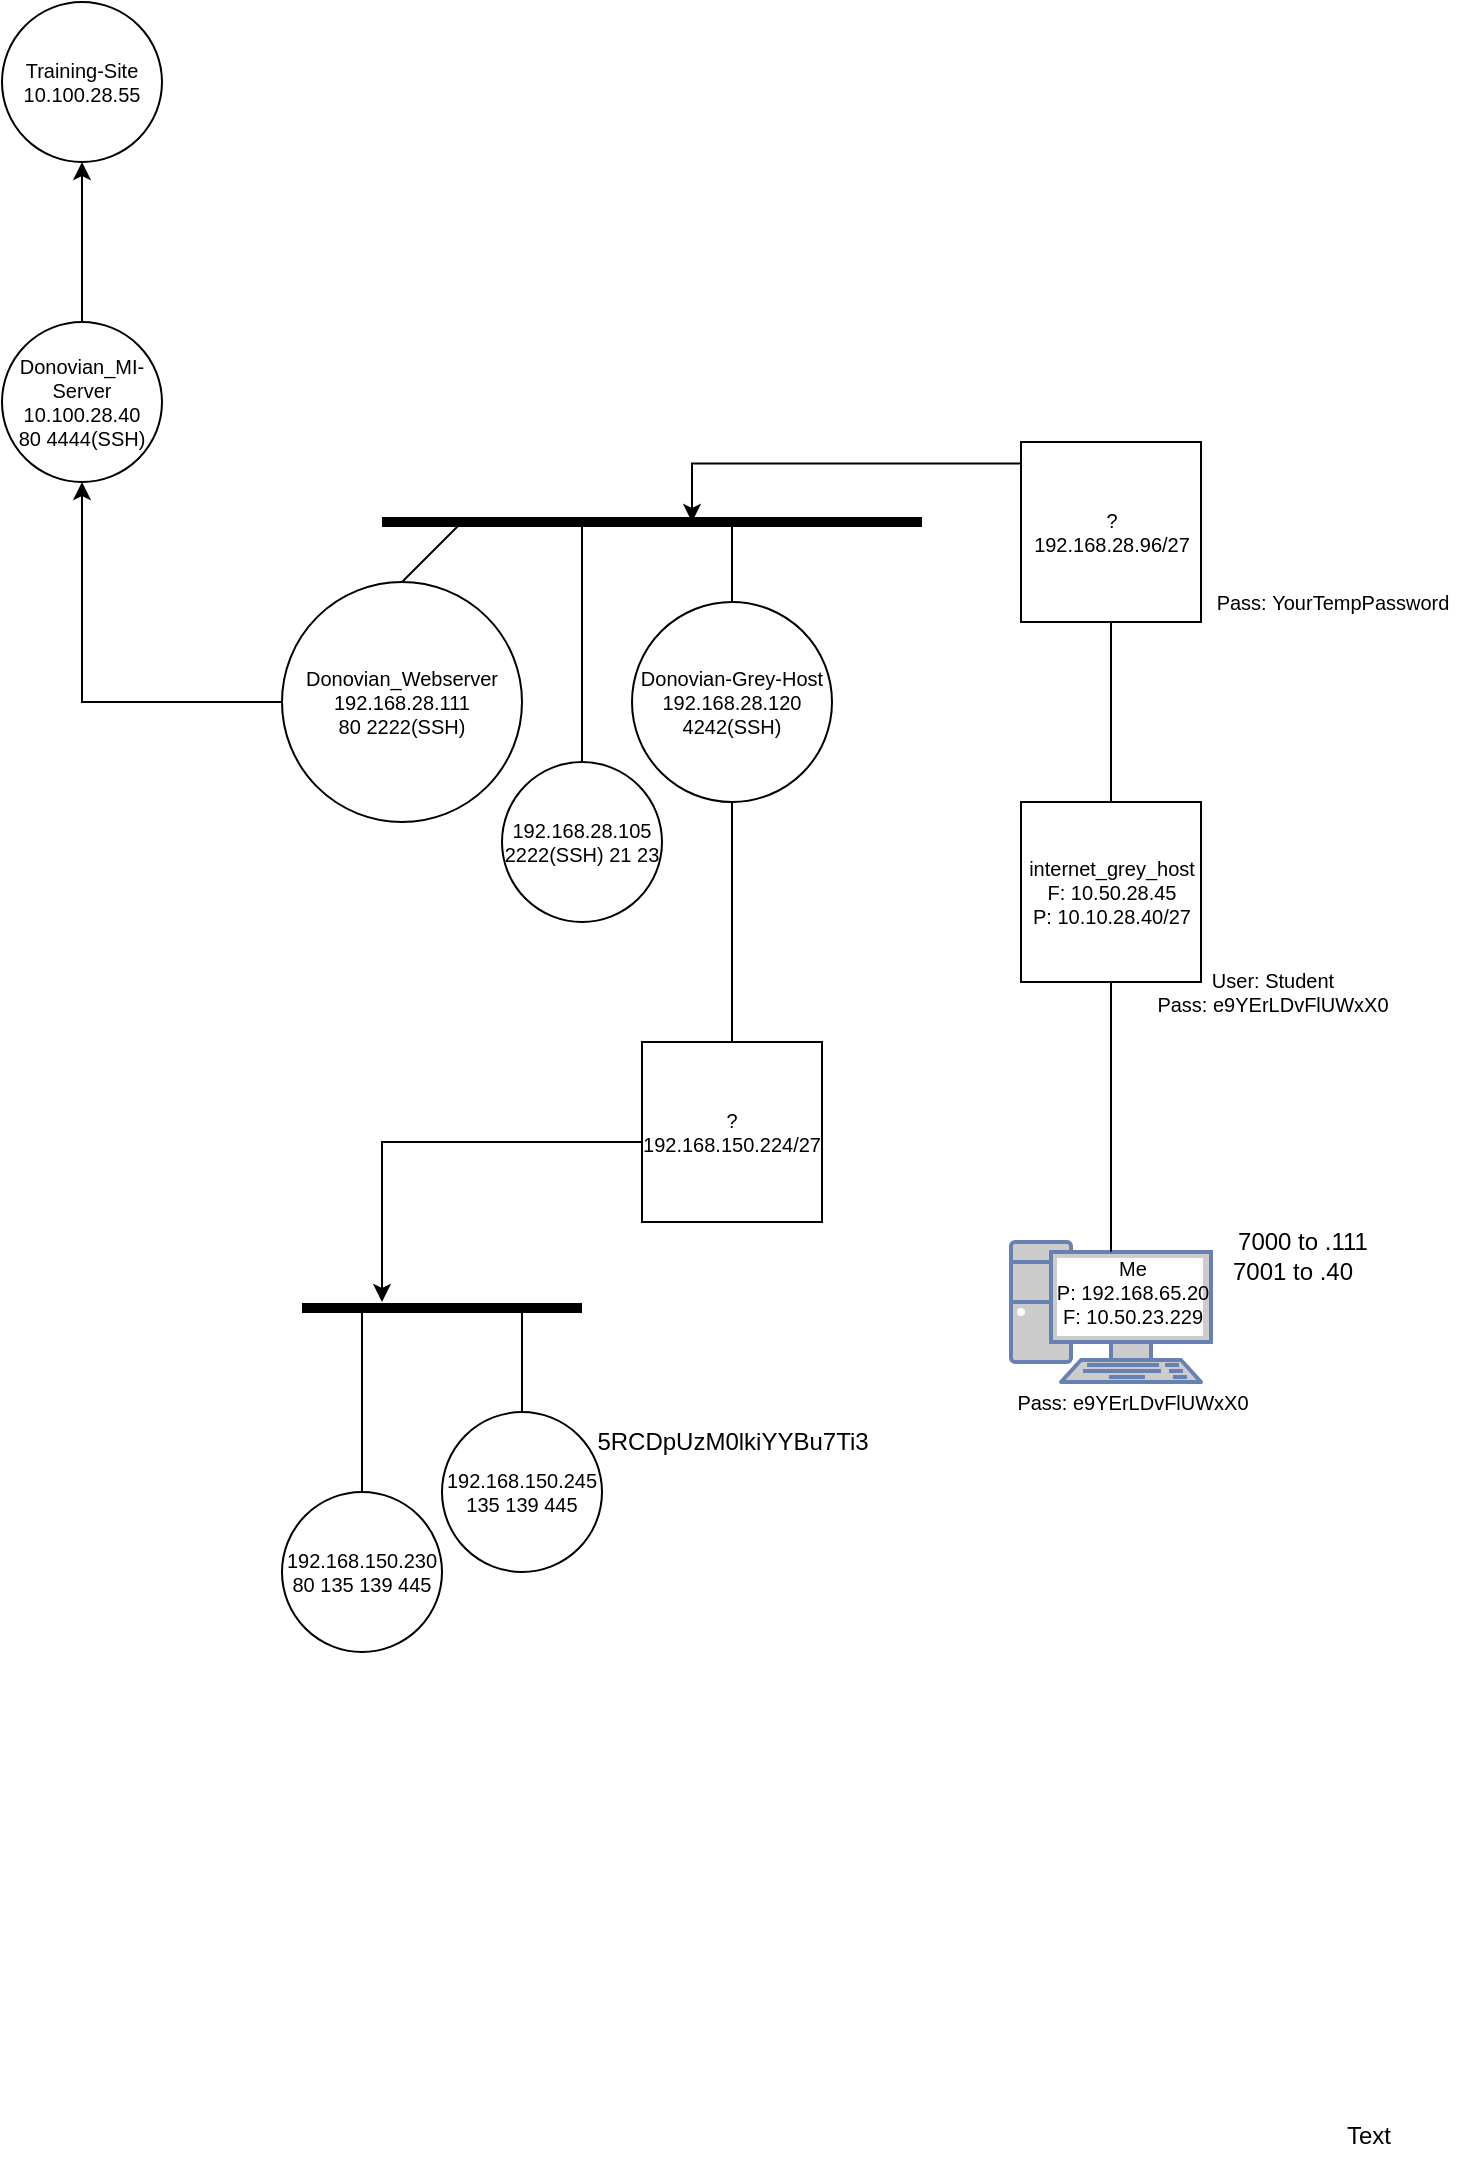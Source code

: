 <mxfile version="12.3.2" type="device" pages="1"><diagram id="jcRdSCBYMuqZSOngHYn1" name="SecurityFlags"><mxGraphModel dx="822" dy="1694" grid="1" gridSize="10" guides="1" tooltips="1" connect="1" arrows="1" fold="1" page="1" pageScale="1" pageWidth="850" pageHeight="1100" math="0" shadow="0"><root><object label="" id="0"><mxCell/></object><mxCell id="1" parent="0"/><mxCell id="9bgE536AI0lczTI6GRXN-1" value="" style="edgeStyle=orthogonalEdgeStyle;rounded=0;orthogonalLoop=1;jettySize=auto;html=1;strokeWidth=1;fontSize=10;exitX=0.007;exitY=0.12;exitDx=0;exitDy=0;exitPerimeter=0;" parent="1" source="9bgE536AI0lczTI6GRXN-21" edge="1"><mxGeometry relative="1" as="geometry"><mxPoint x="564.5" y="440" as="sourcePoint"/><mxPoint x="405" y="470" as="targetPoint"/><Array as="points"><mxPoint x="405" y="441"/></Array></mxGeometry></mxCell><mxCell id="9bgE536AI0lczTI6GRXN-2" value="internet_grey_host&lt;br&gt;F: 10.50.28.45&lt;br&gt;P:&amp;nbsp;10.10.28.40/27" style="whiteSpace=wrap;html=1;aspect=fixed;fontSize=10;" parent="1" vertex="1"><mxGeometry x="569.5" y="610" width="90" height="90" as="geometry"/></mxCell><mxCell id="9bgE536AI0lczTI6GRXN-3" value="" style="fontColor=#0066CC;verticalAlign=top;verticalLabelPosition=bottom;labelPosition=center;align=center;html=1;outlineConnect=0;fillColor=#CCCCCC;strokeColor=#6881B3;gradientColor=none;gradientDirection=north;strokeWidth=2;shape=mxgraph.networks.pc;fontSize=10;" parent="1" vertex="1"><mxGeometry x="564.5" y="830" width="100" height="70" as="geometry"/></mxCell><mxCell id="9bgE536AI0lczTI6GRXN-4" value="Me&lt;br style=&quot;font-size: 10px;&quot;&gt;&lt;span style=&quot;font-size: 10px;&quot;&gt;P: 192.168.65.20&lt;br style=&quot;font-size: 10px;&quot;&gt;&lt;/span&gt;&lt;span style=&quot;font-size: 10px;&quot;&gt;F: 10.50.23.229&lt;/span&gt;&lt;span style=&quot;font-size: 10px;&quot;&gt;&lt;br style=&quot;font-size: 10px;&quot;&gt;&lt;/span&gt;" style="text;html=1;align=center;verticalAlign=middle;resizable=0;points=[];;autosize=1;fontSize=10;" parent="1" vertex="1"><mxGeometry x="579.5" y="835" width="90" height="40" as="geometry"/></mxCell><mxCell id="9bgE536AI0lczTI6GRXN-5" value="User: Student&lt;br&gt;Pass:&amp;nbsp;e9YErLDvFlUWxX0" style="text;html=1;align=center;verticalAlign=middle;resizable=0;points=[];;autosize=1;fontSize=10;" parent="1" vertex="1"><mxGeometry x="630" y="690" width="130" height="30" as="geometry"/></mxCell><mxCell id="9bgE536AI0lczTI6GRXN-6" value="Pass:&amp;nbsp;e9YErLDvFlUWxX0" style="text;html=1;align=center;verticalAlign=middle;resizable=0;points=[];;autosize=1;fontSize=10;" parent="1" vertex="1"><mxGeometry x="559.5" y="900" width="130" height="20" as="geometry"/></mxCell><mxCell id="9bgE536AI0lczTI6GRXN-9" value="" style="endArrow=none;html=1;fontSize=10;strokeWidth=5;" parent="1" edge="1"><mxGeometry width="50" height="50" relative="1" as="geometry"><mxPoint x="250" y="470" as="sourcePoint"/><mxPoint x="520" y="470" as="targetPoint"/></mxGeometry></mxCell><mxCell id="9bgE536AI0lczTI6GRXN-10" value="" style="endArrow=none;html=1;strokeWidth=1;fontSize=10;exitX=0.5;exitY=0;exitDx=0;exitDy=0;" parent="1" source="9bgE536AI0lczTI6GRXN-11" edge="1"><mxGeometry width="50" height="50" relative="1" as="geometry"><mxPoint x="350" y="530" as="sourcePoint"/><mxPoint x="350" y="470" as="targetPoint"/><Array as="points"><mxPoint x="350" y="500"/></Array></mxGeometry></mxCell><mxCell id="9bgE536AI0lczTI6GRXN-11" value="192.168.28.105&lt;br&gt;2222(SSH) 21 23" style="ellipse;whiteSpace=wrap;html=1;aspect=fixed;fontSize=10;" parent="1" vertex="1"><mxGeometry x="310" y="590" width="80" height="80" as="geometry"/></mxCell><mxCell id="9bgE536AI0lczTI6GRXN-16" value="" style="endArrow=none;html=1;strokeWidth=1;fontSize=10;exitX=0.5;exitY=0;exitDx=0;exitDy=0;" parent="1" source="9bgE536AI0lczTI6GRXN-17" edge="1"><mxGeometry width="50" height="50" relative="1" as="geometry"><mxPoint x="290" y="530" as="sourcePoint"/><mxPoint x="290" y="470" as="targetPoint"/><Array as="points"/></mxGeometry></mxCell><mxCell id="GSYwkn4Z1IZTVznkwaW5-6" value="" style="edgeStyle=orthogonalEdgeStyle;rounded=0;orthogonalLoop=1;jettySize=auto;html=1;" parent="1" source="9bgE536AI0lczTI6GRXN-17" target="GSYwkn4Z1IZTVznkwaW5-5" edge="1"><mxGeometry relative="1" as="geometry"/></mxCell><mxCell id="9bgE536AI0lczTI6GRXN-17" value="Donovian_Webserver&lt;br&gt;192.168.28.111&lt;br&gt;80 2222(SSH)" style="ellipse;whiteSpace=wrap;html=1;aspect=fixed;fontSize=10;" parent="1" vertex="1"><mxGeometry x="200" y="500" width="120" height="120" as="geometry"/></mxCell><mxCell id="GSYwkn4Z1IZTVznkwaW5-8" value="" style="edgeStyle=orthogonalEdgeStyle;rounded=0;orthogonalLoop=1;jettySize=auto;html=1;" parent="1" source="GSYwkn4Z1IZTVznkwaW5-5" target="GSYwkn4Z1IZTVznkwaW5-7" edge="1"><mxGeometry relative="1" as="geometry"/></mxCell><mxCell id="GSYwkn4Z1IZTVznkwaW5-5" value="Donovian_MI-Server&lt;br&gt;10.100.28.40&lt;br&gt;80 4444(SSH)" style="ellipse;whiteSpace=wrap;html=1;aspect=fixed;fontSize=10;" parent="1" vertex="1"><mxGeometry x="60" y="370" width="80" height="80" as="geometry"/></mxCell><mxCell id="GSYwkn4Z1IZTVznkwaW5-7" value="Training-Site&lt;br&gt;10.100.28.55&lt;br&gt;" style="ellipse;whiteSpace=wrap;html=1;aspect=fixed;fontSize=10;" parent="1" vertex="1"><mxGeometry x="60" y="210" width="80" height="80" as="geometry"/></mxCell><mxCell id="9bgE536AI0lczTI6GRXN-20" value="" style="endArrow=none;html=1;strokeWidth=1;fontSize=10;exitX=0.5;exitY=0;exitDx=0;exitDy=0;entryX=0.5;entryY=1;entryDx=0;entryDy=0;" parent="1" source="9bgE536AI0lczTI6GRXN-2" target="9bgE536AI0lczTI6GRXN-21" edge="1"><mxGeometry width="50" height="50" relative="1" as="geometry"><mxPoint x="599.5" y="570" as="sourcePoint"/><mxPoint x="615" y="530" as="targetPoint"/></mxGeometry></mxCell><mxCell id="9bgE536AI0lczTI6GRXN-21" value="?&lt;br&gt;192.168.28.96/27&lt;br&gt;" style="whiteSpace=wrap;html=1;aspect=fixed;fontSize=10;" parent="1" vertex="1"><mxGeometry x="569.5" y="430" width="90" height="90" as="geometry"/></mxCell><mxCell id="9bgE536AI0lczTI6GRXN-22" value="" style="endArrow=none;html=1;strokeWidth=1;fontSize=10;exitX=0.5;exitY=0;exitDx=0;exitDy=0;" parent="1" source="9bgE536AI0lczTI6GRXN-24" edge="1"><mxGeometry width="50" height="50" relative="1" as="geometry"><mxPoint x="425" y="530" as="sourcePoint"/><mxPoint x="425.0" y="470" as="targetPoint"/><Array as="points"><mxPoint x="425" y="500"/></Array></mxGeometry></mxCell><mxCell id="9bgE536AI0lczTI6GRXN-23" value="" style="edgeStyle=orthogonalEdgeStyle;rounded=0;orthogonalLoop=1;jettySize=auto;html=1;strokeWidth=1;fontSize=10;exitX=0.5;exitY=1;exitDx=0;exitDy=0;" parent="1" source="9bgE536AI0lczTI6GRXN-24" edge="1"><mxGeometry relative="1" as="geometry"><mxPoint x="425" y="754" as="targetPoint"/><Array as="points"><mxPoint x="425" y="754"/></Array><mxPoint x="500" y="640" as="sourcePoint"/></mxGeometry></mxCell><mxCell id="9bgE536AI0lczTI6GRXN-24" value="Donovian-Grey-Host&lt;br&gt;192.168.28.120&lt;br&gt;4242(SSH)" style="ellipse;whiteSpace=wrap;html=1;aspect=fixed;fontSize=10;" parent="1" vertex="1"><mxGeometry x="375" y="510" width="100" height="100" as="geometry"/></mxCell><mxCell id="9bgE536AI0lczTI6GRXN-31" value="Pass:&amp;nbsp;YourTempPassword" style="text;html=1;align=center;verticalAlign=middle;resizable=0;points=[];;autosize=1;fontSize=10;" parent="1" vertex="1"><mxGeometry x="660" y="500" width="130" height="20" as="geometry"/></mxCell><mxCell id="9bgE536AI0lczTI6GRXN-33" value="" style="edgeStyle=orthogonalEdgeStyle;rounded=0;orthogonalLoop=1;jettySize=auto;html=1;strokeWidth=1;fontSize=10;" parent="1" source="9bgE536AI0lczTI6GRXN-34" edge="1"><mxGeometry relative="1" as="geometry"><mxPoint x="250" y="860" as="targetPoint"/><Array as="points"><mxPoint x="250" y="780"/><mxPoint x="250" y="860"/></Array></mxGeometry></mxCell><mxCell id="9bgE536AI0lczTI6GRXN-34" value="?&lt;br&gt;192.168.150.224/27" style="whiteSpace=wrap;html=1;aspect=fixed;fontSize=10;" parent="1" vertex="1"><mxGeometry x="380" y="730" width="90" height="90" as="geometry"/></mxCell><mxCell id="9bgE536AI0lczTI6GRXN-35" value="" style="endArrow=none;html=1;fontSize=10;strokeWidth=5;" parent="1" edge="1"><mxGeometry width="50" height="50" relative="1" as="geometry"><mxPoint x="210" y="863" as="sourcePoint"/><mxPoint x="350" y="863" as="targetPoint"/></mxGeometry></mxCell><mxCell id="9bgE536AI0lczTI6GRXN-40" value="" style="endArrow=none;html=1;strokeWidth=1;fontSize=10;exitX=0.5;exitY=0;exitDx=0;exitDy=0;" parent="1" source="9bgE536AI0lczTI6GRXN-41" edge="1"><mxGeometry width="50" height="50" relative="1" as="geometry"><mxPoint x="240" y="925" as="sourcePoint"/><mxPoint x="240" y="865" as="targetPoint"/><Array as="points"><mxPoint x="240" y="895"/></Array></mxGeometry></mxCell><mxCell id="9bgE536AI0lczTI6GRXN-41" value="192.168.150.230&lt;br&gt;80 135 139 445" style="ellipse;whiteSpace=wrap;html=1;aspect=fixed;fontSize=10;" parent="1" vertex="1"><mxGeometry x="200" y="955" width="80" height="80" as="geometry"/></mxCell><mxCell id="9bgE536AI0lczTI6GRXN-42" value="" style="endArrow=none;html=1;strokeWidth=1;fontSize=10;exitX=0.5;exitY=0;exitDx=0;exitDy=0;" parent="1" source="9bgE536AI0lczTI6GRXN-43" edge="1"><mxGeometry width="50" height="50" relative="1" as="geometry"><mxPoint x="320" y="925" as="sourcePoint"/><mxPoint x="320" y="865" as="targetPoint"/><Array as="points"><mxPoint x="320" y="895"/></Array></mxGeometry></mxCell><mxCell id="9bgE536AI0lczTI6GRXN-43" value="192.168.150.245&lt;br&gt;135 139 445" style="ellipse;whiteSpace=wrap;html=1;aspect=fixed;fontSize=10;" parent="1" vertex="1"><mxGeometry x="280" y="915" width="80" height="80" as="geometry"/></mxCell><mxCell id="9bgE536AI0lczTI6GRXN-48" value="5RCDpUzM0lkiYYBu7Ti3" style="text;html=1;align=center;verticalAlign=middle;resizable=0;points=[];autosize=1;" parent="1" vertex="1"><mxGeometry x="350" y="920" width="150" height="20" as="geometry"/></mxCell><mxCell id="GSYwkn4Z1IZTVznkwaW5-4" value="" style="endArrow=none;html=1;entryX=0.5;entryY=0.07;entryDx=0;entryDy=0;entryPerimeter=0;exitX=0.5;exitY=1;exitDx=0;exitDy=0;" parent="1" source="9bgE536AI0lczTI6GRXN-2" target="9bgE536AI0lczTI6GRXN-3" edge="1"><mxGeometry width="50" height="50" relative="1" as="geometry"><mxPoint x="570" y="630" as="sourcePoint"/><mxPoint x="620" y="580" as="targetPoint"/></mxGeometry></mxCell><mxCell id="GSYwkn4Z1IZTVznkwaW5-9" value="7000 to .111" style="text;html=1;align=center;verticalAlign=middle;resizable=0;points=[];autosize=1;" parent="1" vertex="1"><mxGeometry x="669.5" y="820" width="80" height="20" as="geometry"/></mxCell><mxCell id="GSYwkn4Z1IZTVznkwaW5-10" value="7001 to .40" style="text;html=1;align=center;verticalAlign=middle;resizable=0;points=[];autosize=1;" parent="1" vertex="1"><mxGeometry x="664.5" y="835" width="80" height="20" as="geometry"/></mxCell><mxCell id="HNSwnMdOvBsWGmeWqqpP-1" value="Text" style="text;html=1;align=center;verticalAlign=middle;resizable=0;points=[];;autosize=1;" vertex="1" parent="1"><mxGeometry x="723" y="1267" width="40" height="20" as="geometry"/></mxCell></root></mxGraphModel></diagram></mxfile>